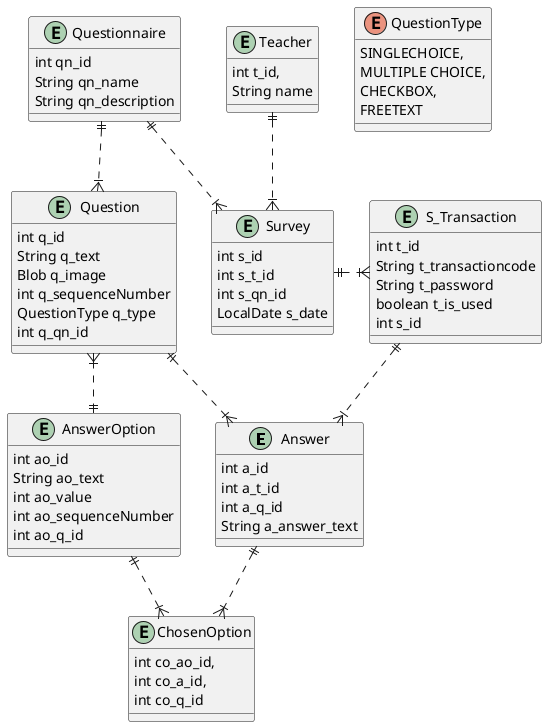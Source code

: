 @startuml

@startuml

entity Answer{
    int a_id
    int a_t_id
    int a_q_id
    String a_answer_text
}

entity AnswerOption{
    int ao_id
    String ao_text
    int ao_value
    int ao_sequenceNumber
    int ao_q_id
}

entity Question{
    int q_id
    String q_text
    Blob q_image
    int q_sequenceNumber
    QuestionType q_type
    int q_qn_id
}

enum QuestionType{
SINGLECHOICE,
MULTIPLE CHOICE,
CHECKBOX,
FREETEXT
}

entity Questionnaire{
     int qn_id
     String qn_name
     String qn_description
}

entity S_Transaction{
     int t_id
     String t_transactioncode
     String t_password
     boolean t_is_used
     int s_id
}

entity Survey{
     int s_id
     int s_t_id
     int s_qn_id
     LocalDate s_date
}

entity ChosenOption {
    int co_ao_id,
    int co_a_id,
    int co_q_id
}

entity Teacher {
    int t_id,
    String name
}

Teacher ||.down.|{ Survey
Questionnaire ||.down.|{  Survey
Questionnaire ||.down.|{ Question
Question ||.right.|{ Answer
Question }|.down.|| AnswerOption
Survey  ||.right.|{  S_Transaction
S_Transaction ||..|{ Answer
Answer ||..|{ ChosenOption
AnswerOption ||..|{ ChosenOption

@enduml

@enduml